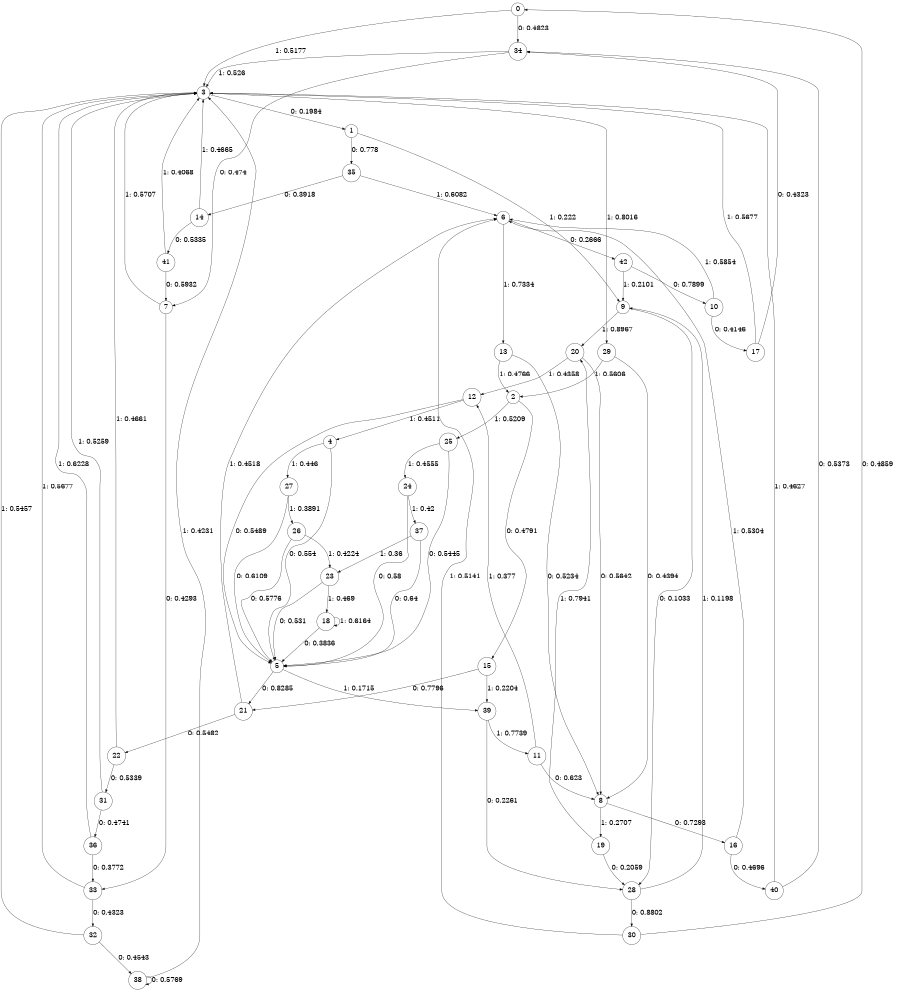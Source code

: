 digraph "ch8faceL8" {
size = "6,8.5";
ratio = "fill";
node [shape = circle];
node [fontsize = 24];
edge [fontsize = 24];
0 -> 34 [label = "0: 0.4823   "];
0 -> 3 [label = "1: 0.5177   "];
1 -> 35 [label = "0: 0.778    "];
1 -> 9 [label = "1: 0.222    "];
2 -> 15 [label = "0: 0.4791   "];
2 -> 25 [label = "1: 0.5209   "];
3 -> 1 [label = "0: 0.1984   "];
3 -> 29 [label = "1: 0.8016   "];
4 -> 5 [label = "0: 0.554    "];
4 -> 27 [label = "1: 0.446    "];
5 -> 21 [label = "0: 0.8285   "];
5 -> 39 [label = "1: 0.1715   "];
6 -> 42 [label = "0: 0.2666   "];
6 -> 13 [label = "1: 0.7334   "];
7 -> 33 [label = "0: 0.4293   "];
7 -> 3 [label = "1: 0.5707   "];
8 -> 16 [label = "0: 0.7293   "];
8 -> 19 [label = "1: 0.2707   "];
9 -> 28 [label = "0: 0.1033   "];
9 -> 20 [label = "1: 0.8967   "];
10 -> 17 [label = "0: 0.4146   "];
10 -> 6 [label = "1: 0.5854   "];
11 -> 8 [label = "0: 0.623    "];
11 -> 12 [label = "1: 0.377    "];
12 -> 5 [label = "0: 0.5489   "];
12 -> 4 [label = "1: 0.4511   "];
13 -> 8 [label = "0: 0.5234   "];
13 -> 2 [label = "1: 0.4766   "];
14 -> 41 [label = "0: 0.5335   "];
14 -> 3 [label = "1: 0.4665   "];
15 -> 21 [label = "0: 0.7796   "];
15 -> 39 [label = "1: 0.2204   "];
16 -> 40 [label = "0: 0.4696   "];
16 -> 6 [label = "1: 0.5304   "];
17 -> 34 [label = "0: 0.4323   "];
17 -> 3 [label = "1: 0.5677   "];
18 -> 5 [label = "0: 0.3836   "];
18 -> 18 [label = "1: 0.6164   "];
19 -> 28 [label = "0: 0.2059   "];
19 -> 20 [label = "1: 0.7941   "];
20 -> 8 [label = "0: 0.5642   "];
20 -> 12 [label = "1: 0.4358   "];
21 -> 22 [label = "0: 0.5482   "];
21 -> 6 [label = "1: 0.4518   "];
22 -> 31 [label = "0: 0.5339   "];
22 -> 3 [label = "1: 0.4661   "];
23 -> 5 [label = "0: 0.531    "];
23 -> 18 [label = "1: 0.469    "];
24 -> 5 [label = "0: 0.58     "];
24 -> 37 [label = "1: 0.42     "];
25 -> 5 [label = "0: 0.5445   "];
25 -> 24 [label = "1: 0.4555   "];
26 -> 5 [label = "0: 0.5776   "];
26 -> 23 [label = "1: 0.4224   "];
27 -> 5 [label = "0: 0.6109   "];
27 -> 26 [label = "1: 0.3891   "];
28 -> 30 [label = "0: 0.8802   "];
28 -> 9 [label = "1: 0.1198   "];
29 -> 8 [label = "0: 0.4394   "];
29 -> 2 [label = "1: 0.5606   "];
30 -> 0 [label = "0: 0.4859   "];
30 -> 6 [label = "1: 0.5141   "];
31 -> 36 [label = "0: 0.4741   "];
31 -> 3 [label = "1: 0.5259   "];
32 -> 38 [label = "0: 0.4543   "];
32 -> 3 [label = "1: 0.5457   "];
33 -> 32 [label = "0: 0.4323   "];
33 -> 3 [label = "1: 0.5677   "];
34 -> 7 [label = "0: 0.474    "];
34 -> 3 [label = "1: 0.526    "];
35 -> 14 [label = "0: 0.3918   "];
35 -> 6 [label = "1: 0.6082   "];
36 -> 33 [label = "0: 0.3772   "];
36 -> 3 [label = "1: 0.6228   "];
37 -> 5 [label = "0: 0.64     "];
37 -> 23 [label = "1: 0.36     "];
38 -> 38 [label = "0: 0.5769   "];
38 -> 3 [label = "1: 0.4231   "];
39 -> 28 [label = "0: 0.2261   "];
39 -> 11 [label = "1: 0.7739   "];
40 -> 34 [label = "0: 0.5373   "];
40 -> 3 [label = "1: 0.4627   "];
41 -> 7 [label = "0: 0.5932   "];
41 -> 3 [label = "1: 0.4068   "];
42 -> 10 [label = "0: 0.7899   "];
42 -> 9 [label = "1: 0.2101   "];
}